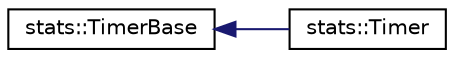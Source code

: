digraph "Graphical Class Hierarchy"
{
  edge [fontname="Helvetica",fontsize="10",labelfontname="Helvetica",labelfontsize="10"];
  node [fontname="Helvetica",fontsize="10",shape=record];
  rankdir="LR";
  Node0 [label="stats::TimerBase",height=0.2,width=0.4,color="black", fillcolor="white", style="filled",URL="$classstats_1_1TimerBase.html",tooltip="Base class for all timers, which does not specify how the time is to be collected. "];
  Node0 -> Node1 [dir="back",color="midnightblue",fontsize="10",style="solid",fontname="Helvetica"];
  Node1 [label="stats::Timer",height=0.2,width=0.4,color="black", fillcolor="white", style="filled",URL="$classstats_1_1Timer.html",tooltip="Timer that measures its own elapsed lifetime and reports it to stdout on termination. "];
}
